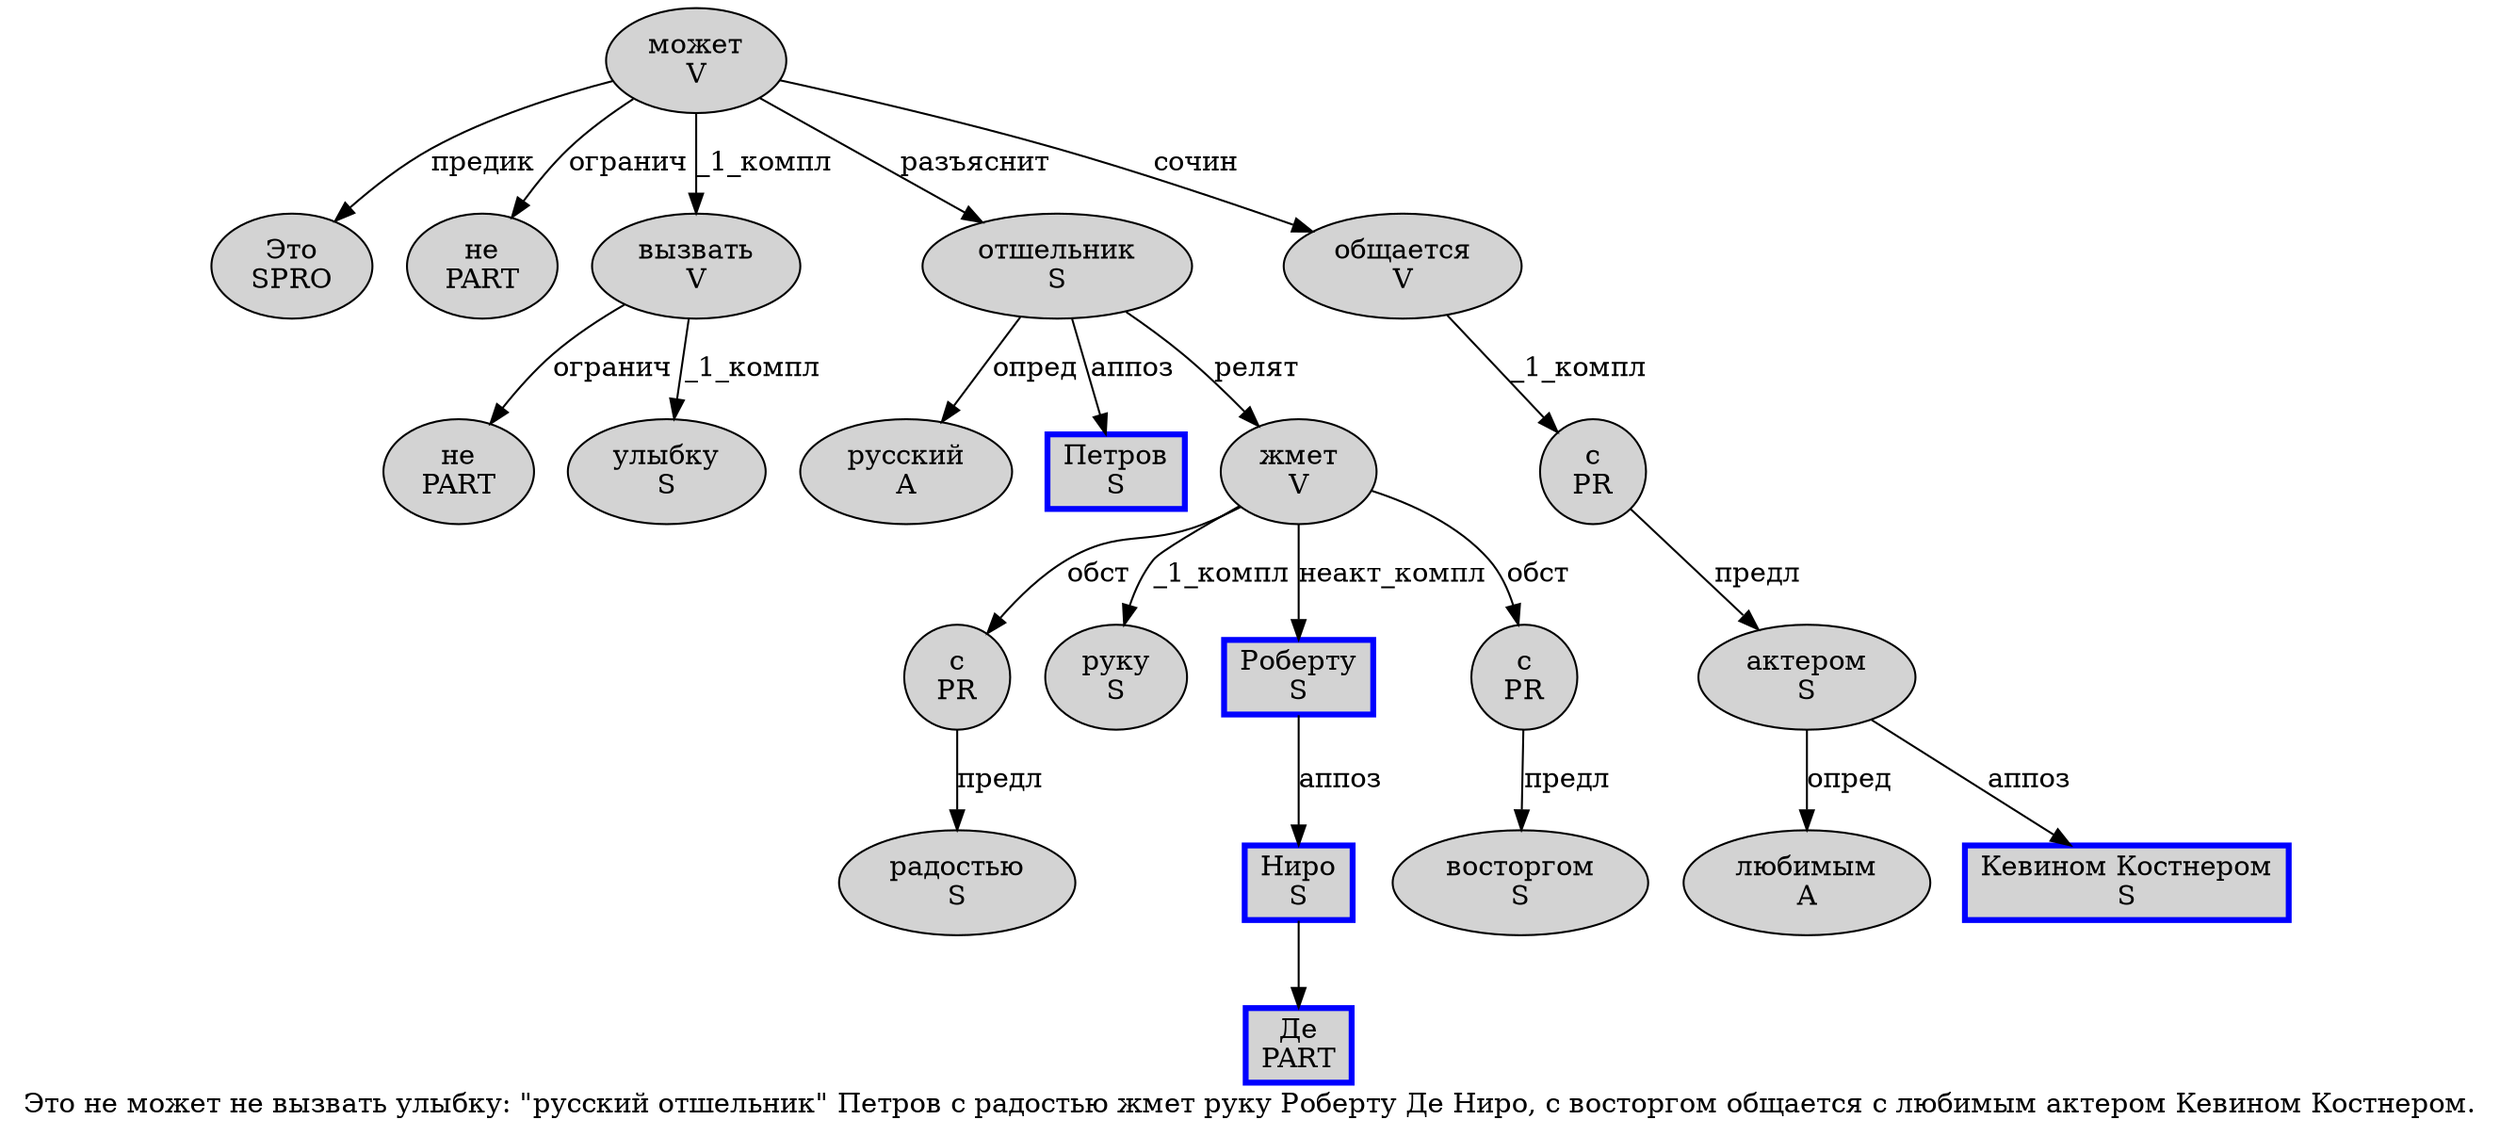 digraph SENTENCE_1578 {
	graph [label="Это не может не вызвать улыбку: \"русский отшельник\" Петров с радостью жмет руку Роберту Де Ниро, с восторгом общается с любимым актером Кевином Костнером."]
	node [style=filled]
		0 [label="Это
SPRO" color="" fillcolor=lightgray penwidth=1 shape=ellipse]
		1 [label="не
PART" color="" fillcolor=lightgray penwidth=1 shape=ellipse]
		2 [label="может
V" color="" fillcolor=lightgray penwidth=1 shape=ellipse]
		3 [label="не
PART" color="" fillcolor=lightgray penwidth=1 shape=ellipse]
		4 [label="вызвать
V" color="" fillcolor=lightgray penwidth=1 shape=ellipse]
		5 [label="улыбку
S" color="" fillcolor=lightgray penwidth=1 shape=ellipse]
		8 [label="русский
A" color="" fillcolor=lightgray penwidth=1 shape=ellipse]
		9 [label="отшельник
S" color="" fillcolor=lightgray penwidth=1 shape=ellipse]
		11 [label="Петров
S" color=blue fillcolor=lightgray penwidth=3 shape=box]
		12 [label="с
PR" color="" fillcolor=lightgray penwidth=1 shape=ellipse]
		13 [label="радостью
S" color="" fillcolor=lightgray penwidth=1 shape=ellipse]
		14 [label="жмет
V" color="" fillcolor=lightgray penwidth=1 shape=ellipse]
		15 [label="руку
S" color="" fillcolor=lightgray penwidth=1 shape=ellipse]
		16 [label="Роберту
S" color=blue fillcolor=lightgray penwidth=3 shape=box]
		17 [label="Де
PART" color=blue fillcolor=lightgray penwidth=3 shape=box]
		18 [label="Ниро
S" color=blue fillcolor=lightgray penwidth=3 shape=box]
		20 [label="с
PR" color="" fillcolor=lightgray penwidth=1 shape=ellipse]
		21 [label="восторгом
S" color="" fillcolor=lightgray penwidth=1 shape=ellipse]
		22 [label="общается
V" color="" fillcolor=lightgray penwidth=1 shape=ellipse]
		23 [label="с
PR" color="" fillcolor=lightgray penwidth=1 shape=ellipse]
		24 [label="любимым
A" color="" fillcolor=lightgray penwidth=1 shape=ellipse]
		25 [label="актером
S" color="" fillcolor=lightgray penwidth=1 shape=ellipse]
		26 [label="Кевином Костнером
S" color=blue fillcolor=lightgray penwidth=3 shape=box]
			18 -> 17
			14 -> 12 [label="обст"]
			14 -> 15 [label="_1_компл"]
			14 -> 16 [label="неакт_компл"]
			14 -> 20 [label="обст"]
			2 -> 0 [label="предик"]
			2 -> 1 [label="огранич"]
			2 -> 4 [label="_1_компл"]
			2 -> 9 [label="разъяснит"]
			2 -> 22 [label="сочин"]
			12 -> 13 [label="предл"]
			20 -> 21 [label="предл"]
			9 -> 8 [label="опред"]
			9 -> 11 [label="аппоз"]
			9 -> 14 [label="релят"]
			16 -> 18 [label="аппоз"]
			22 -> 23 [label="_1_компл"]
			25 -> 24 [label="опред"]
			25 -> 26 [label="аппоз"]
			4 -> 3 [label="огранич"]
			4 -> 5 [label="_1_компл"]
			23 -> 25 [label="предл"]
}
